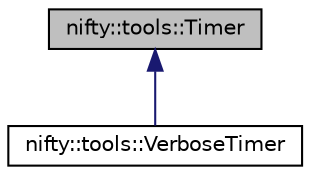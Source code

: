 digraph "nifty::tools::Timer"
{
  edge [fontname="Helvetica",fontsize="10",labelfontname="Helvetica",labelfontsize="10"];
  node [fontname="Helvetica",fontsize="10",shape=record];
  Node1 [label="nifty::tools::Timer",height=0.2,width=0.4,color="black", fillcolor="grey75", style="filled", fontcolor="black"];
  Node1 -> Node2 [dir="back",color="midnightblue",fontsize="10",style="solid",fontname="Helvetica"];
  Node2 [label="nifty::tools::VerboseTimer",height=0.2,width=0.4,color="black", fillcolor="white", style="filled",URL="$classnifty_1_1tools_1_1VerboseTimer.html"];
}
